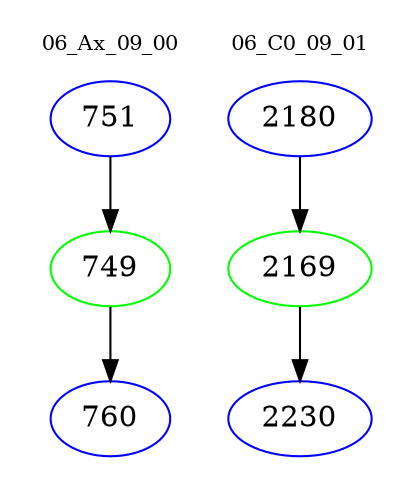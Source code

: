 digraph{
subgraph cluster_0 {
color = white
label = "06_Ax_09_00";
fontsize=10;
T0_751 [label="751", color="blue"]
T0_751 -> T0_749 [color="black"]
T0_749 [label="749", color="green"]
T0_749 -> T0_760 [color="black"]
T0_760 [label="760", color="blue"]
}
subgraph cluster_1 {
color = white
label = "06_C0_09_01";
fontsize=10;
T1_2180 [label="2180", color="blue"]
T1_2180 -> T1_2169 [color="black"]
T1_2169 [label="2169", color="green"]
T1_2169 -> T1_2230 [color="black"]
T1_2230 [label="2230", color="blue"]
}
}

